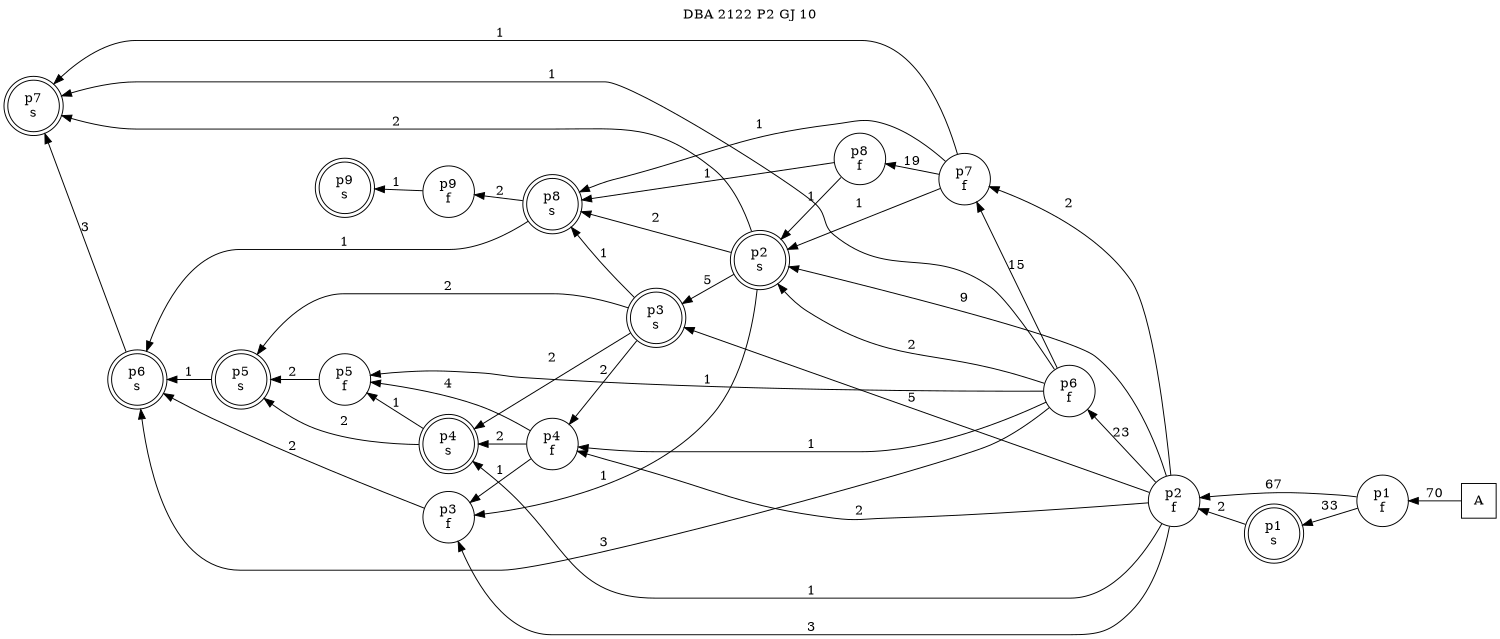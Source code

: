 digraph DBA_2122_P2_GJ_10_GOOD {
labelloc="tl"
label= " DBA 2122 P2 GJ 10 "
rankdir="RL";
graph [ size=" 10 , 10 !"]

"A" [shape="square" label="A"]
"p1_f" [shape="circle" label="p1
f"]
"p1_s" [shape="doublecircle" label="p1
s"]
"p2_f" [shape="circle" label="p2
f"]
"p3_f" [shape="circle" label="p3
f"]
"p4_f" [shape="circle" label="p4
f"]
"p2_s" [shape="doublecircle" label="p2
s"]
"p6_f" [shape="circle" label="p6
f"]
"p5_f" [shape="circle" label="p5
f"]
"p6_s" [shape="doublecircle" label="p6
s"]
"p3_s" [shape="doublecircle" label="p3
s"]
"p5_s" [shape="doublecircle" label="p5
s"]
"p7_f" [shape="circle" label="p7
f"]
"p7_s" [shape="doublecircle" label="p7
s"]
"p8_f" [shape="circle" label="p8
f"]
"p8_s" [shape="doublecircle" label="p8
s"]
"p4_s" [shape="doublecircle" label="p4
s"]
"p9_f" [shape="circle" label="p9
f"]
"p9_s" [shape="doublecircle" label="p9
s"]
"A" -> "p1_f" [ label=70]
"p1_f" -> "p1_s" [ label=33]
"p1_f" -> "p2_f" [ label=67]
"p1_s" -> "p2_f" [ label=2]
"p2_f" -> "p3_f" [ label=3]
"p2_f" -> "p4_f" [ label=2]
"p2_f" -> "p2_s" [ label=9]
"p2_f" -> "p6_f" [ label=23]
"p2_f" -> "p3_s" [ label=5]
"p2_f" -> "p7_f" [ label=2]
"p2_f" -> "p4_s" [ label=1]
"p3_f" -> "p6_s" [ label=2]
"p4_f" -> "p3_f" [ label=1]
"p4_f" -> "p5_f" [ label=4]
"p4_f" -> "p4_s" [ label=2]
"p2_s" -> "p3_f" [ label=1]
"p2_s" -> "p3_s" [ label=5]
"p2_s" -> "p7_s" [ label=2]
"p2_s" -> "p8_s" [ label=2]
"p6_f" -> "p4_f" [ label=1]
"p6_f" -> "p2_s" [ label=2]
"p6_f" -> "p5_f" [ label=1]
"p6_f" -> "p6_s" [ label=3]
"p6_f" -> "p7_f" [ label=15]
"p6_f" -> "p7_s" [ label=1]
"p5_f" -> "p5_s" [ label=2]
"p6_s" -> "p7_s" [ label=3]
"p3_s" -> "p4_f" [ label=2]
"p3_s" -> "p5_s" [ label=2]
"p3_s" -> "p8_s" [ label=1]
"p3_s" -> "p4_s" [ label=2]
"p5_s" -> "p6_s" [ label=1]
"p7_f" -> "p2_s" [ label=1]
"p7_f" -> "p7_s" [ label=1]
"p7_f" -> "p8_f" [ label=19]
"p7_f" -> "p8_s" [ label=1]
"p8_f" -> "p2_s" [ label=1]
"p8_f" -> "p8_s" [ label=1]
"p8_s" -> "p6_s" [ label=1]
"p8_s" -> "p9_f" [ label=2]
"p4_s" -> "p5_f" [ label=1]
"p4_s" -> "p5_s" [ label=2]
"p9_f" -> "p9_s" [ label=1]
}
